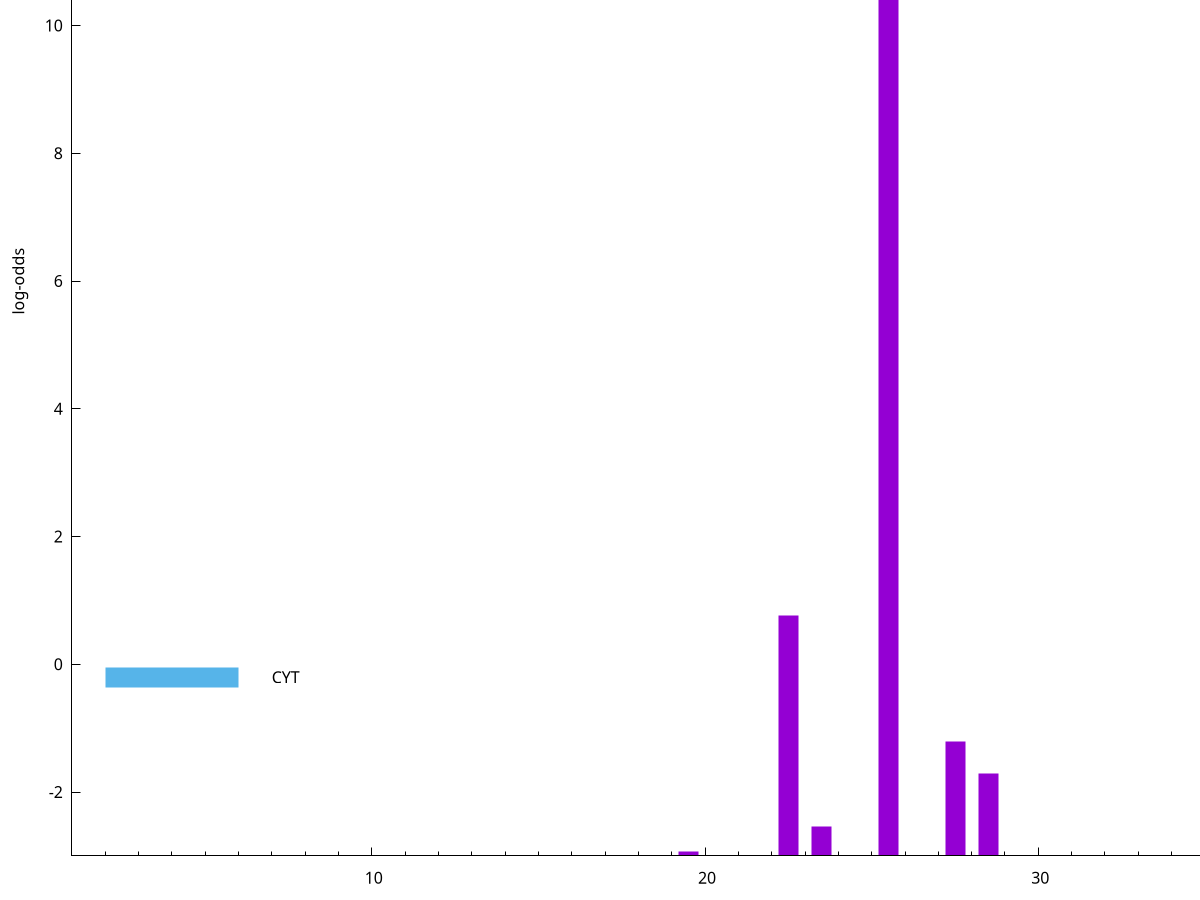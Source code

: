 set title "LipoP predictions for SRR4017890.gff"
set size 2., 1.4
set xrange [1:70] 
set mxtics 10
set yrange [-3:15]
set y2range [0:18]
set ylabel "log-odds"
set term postscript eps color solid "Helvetica" 30
set output "SRR4017890.gff5.eps"
set arrow from 2,12.0482 to 6,12.0482 nohead lt 1 lw 20
set label "SpI" at 7,12.0482
set arrow from 2,-0.200913 to 6,-0.200913 nohead lt 3 lw 20
set label "CYT" at 7,-0.200913
set arrow from 2,12.0482 to 6,12.0482 nohead lt 1 lw 20
set label "SpI" at 7,12.0482
# NOTE: The scores below are the log-odds scores with the threshold
# NOTE: subtracted (a hack to make gnuplot make the histogram all
# NOTE: look nice).
plot "-" axes x1y2 title "" with impulses lt 1 lw 20
25.500000 15.047200
22.500000 3.769644
27.500000 1.796340
28.500000 1.294450
23.500000 0.455010
19.500000 0.064410
e
exit
